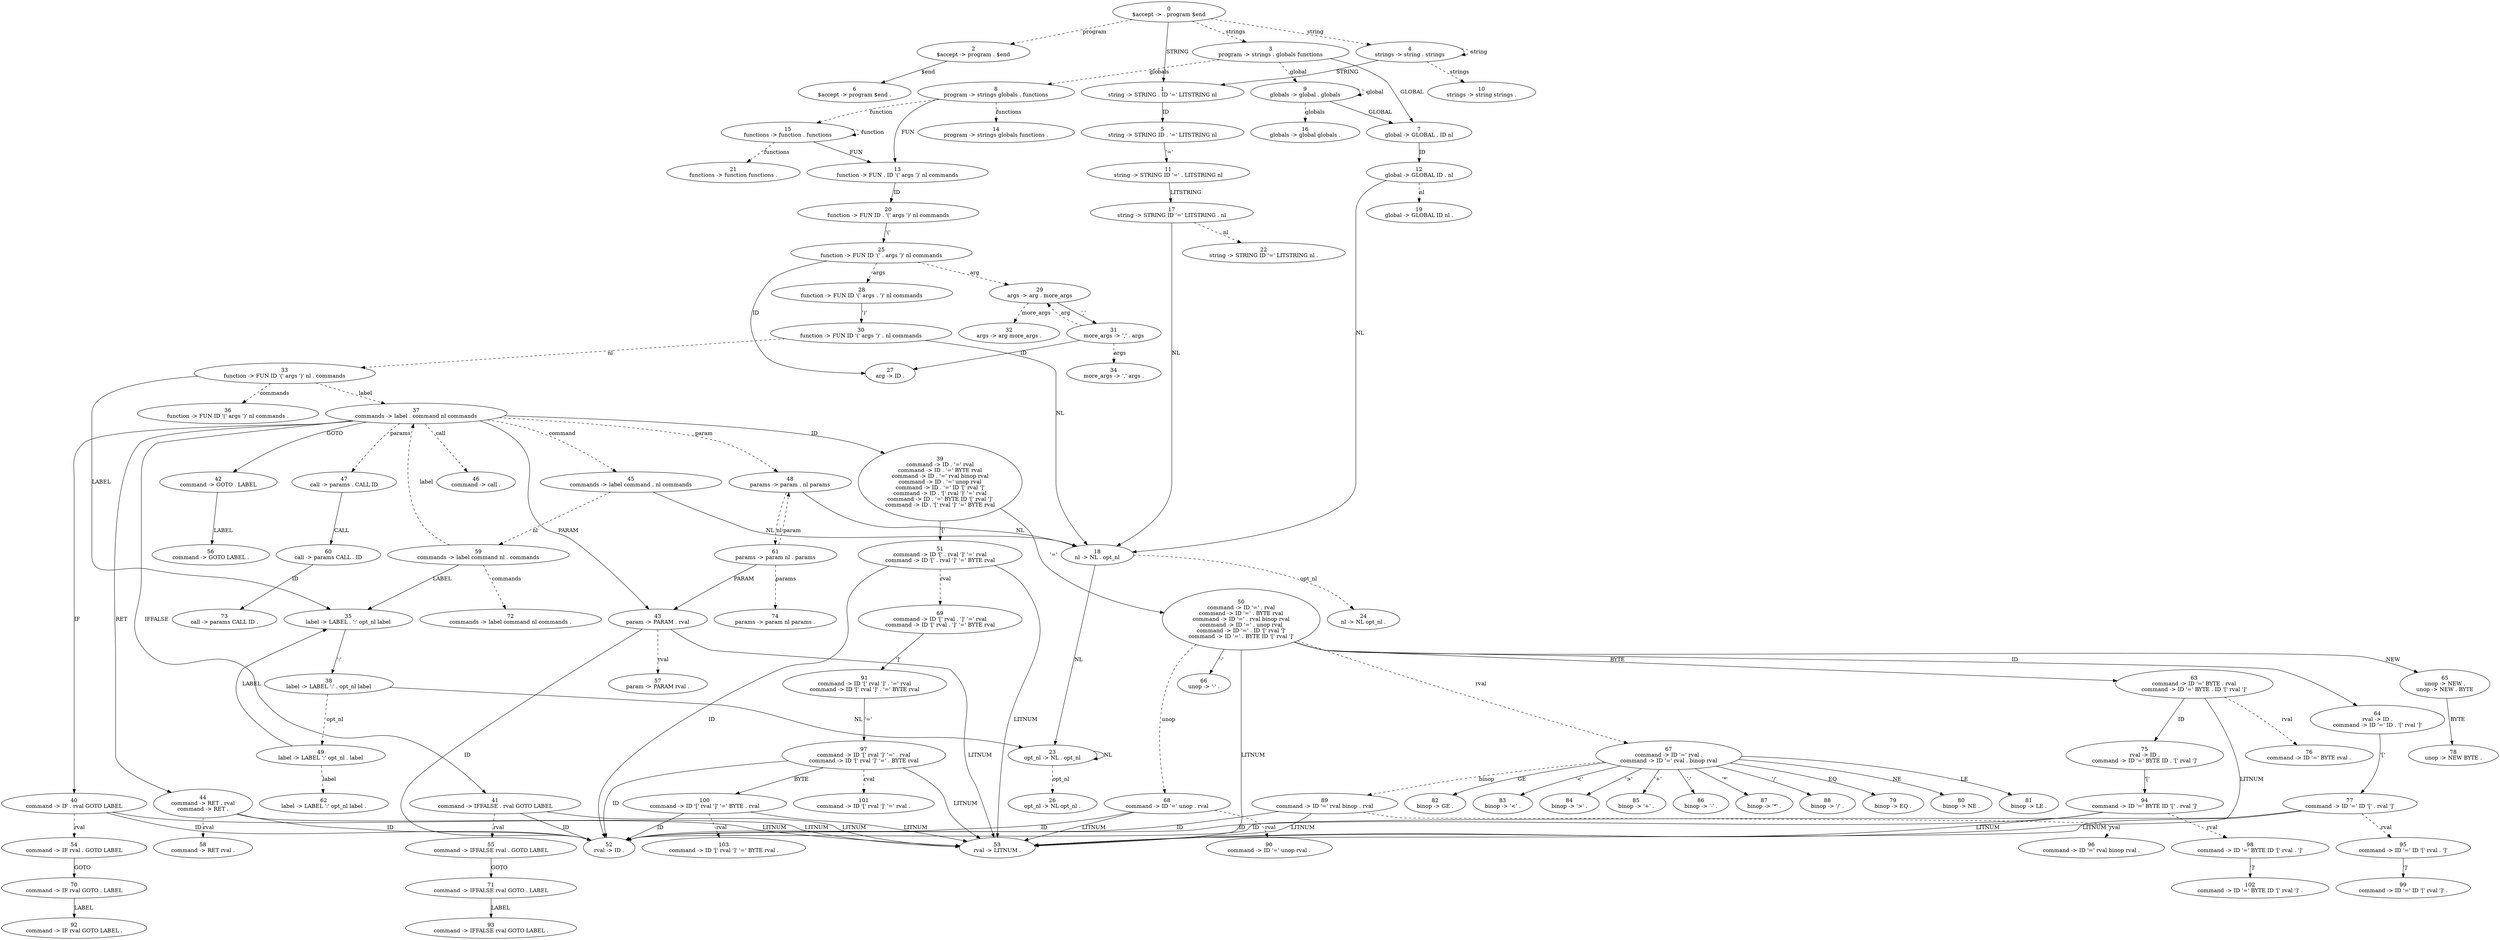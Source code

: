 // Generated by GNU Bison 2.5.
// Report bugs to <bug-bison@gnu.org>.
// Home page: <http://www.gnu.org/software/bison/>.

digraph "cte.y"
{
  0 [label="0\n$accept -> . program $end"]
  0 -> 1 [style=solid label="STRING"]
  0 -> 2 [style=dashed label="program"]
  0 -> 3 [style=dashed label="strings"]
  0 -> 4 [style=dashed label="string"]
  1 [label="1\nstring -> STRING . ID '=' LITSTRING nl"]
  1 -> 5 [style=solid label="ID"]
  2 [label="2\n$accept -> program . $end"]
  2 -> 6 [style=solid label="$end"]
  3 [label="3\nprogram -> strings . globals functions"]
  3 -> 7 [style=solid label="GLOBAL"]
  3 -> 8 [style=dashed label="globals"]
  3 -> 9 [style=dashed label="global"]
  4 [label="4\nstrings -> string . strings"]
  4 -> 1 [style=solid label="STRING"]
  4 -> 10 [style=dashed label="strings"]
  4 -> 4 [style=dashed label="string"]
  5 [label="5\nstring -> STRING ID . '=' LITSTRING nl"]
  5 -> 11 [style=solid label="'='"]
  6 [label="6\n$accept -> program $end ."]
  7 [label="7\nglobal -> GLOBAL . ID nl"]
  7 -> 12 [style=solid label="ID"]
  8 [label="8\nprogram -> strings globals . functions"]
  8 -> 13 [style=solid label="FUN"]
  8 -> 14 [style=dashed label="functions"]
  8 -> 15 [style=dashed label="function"]
  9 [label="9\nglobals -> global . globals"]
  9 -> 7 [style=solid label="GLOBAL"]
  9 -> 16 [style=dashed label="globals"]
  9 -> 9 [style=dashed label="global"]
  10 [label="10\nstrings -> string strings ."]
  11 [label="11\nstring -> STRING ID '=' . LITSTRING nl"]
  11 -> 17 [style=solid label="LITSTRING"]
  12 [label="12\nglobal -> GLOBAL ID . nl"]
  12 -> 18 [style=solid label="NL"]
  12 -> 19 [style=dashed label="nl"]
  13 [label="13\nfunction -> FUN . ID '(' args ')' nl commands"]
  13 -> 20 [style=solid label="ID"]
  14 [label="14\nprogram -> strings globals functions ."]
  15 [label="15\nfunctions -> function . functions"]
  15 -> 13 [style=solid label="FUN"]
  15 -> 21 [style=dashed label="functions"]
  15 -> 15 [style=dashed label="function"]
  16 [label="16\nglobals -> global globals ."]
  17 [label="17\nstring -> STRING ID '=' LITSTRING . nl"]
  17 -> 18 [style=solid label="NL"]
  17 -> 22 [style=dashed label="nl"]
  18 [label="18\nnl -> NL . opt_nl"]
  18 -> 23 [style=solid label="NL"]
  18 -> 24 [style=dashed label="opt_nl"]
  19 [label="19\nglobal -> GLOBAL ID nl ."]
  20 [label="20\nfunction -> FUN ID . '(' args ')' nl commands"]
  20 -> 25 [style=solid label="'('"]
  21 [label="21\nfunctions -> function functions ."]
  22 [label="22\nstring -> STRING ID '=' LITSTRING nl ."]
  23 [label="23\nopt_nl -> NL . opt_nl"]
  23 -> 23 [style=solid label="NL"]
  23 -> 26 [style=dashed label="opt_nl"]
  24 [label="24\nnl -> NL opt_nl ."]
  25 [label="25\nfunction -> FUN ID '(' . args ')' nl commands"]
  25 -> 27 [style=solid label="ID"]
  25 -> 28 [style=dashed label="args"]
  25 -> 29 [style=dashed label="arg"]
  26 [label="26\nopt_nl -> NL opt_nl ."]
  27 [label="27\narg -> ID ."]
  28 [label="28\nfunction -> FUN ID '(' args . ')' nl commands"]
  28 -> 30 [style=solid label="')'"]
  29 [label="29\nargs -> arg . more_args"]
  29 -> 31 [style=solid label="','"]
  29 -> 32 [style=dashed label="more_args"]
  30 [label="30\nfunction -> FUN ID '(' args ')' . nl commands"]
  30 -> 18 [style=solid label="NL"]
  30 -> 33 [style=dashed label="nl"]
  31 [label="31\nmore_args -> ',' . args"]
  31 -> 27 [style=solid label="ID"]
  31 -> 34 [style=dashed label="args"]
  31 -> 29 [style=dashed label="arg"]
  32 [label="32\nargs -> arg more_args ."]
  33 [label="33\nfunction -> FUN ID '(' args ')' nl . commands"]
  33 -> 35 [style=solid label="LABEL"]
  33 -> 36 [style=dashed label="commands"]
  33 -> 37 [style=dashed label="label"]
  34 [label="34\nmore_args -> ',' args ."]
  35 [label="35\nlabel -> LABEL . ':' opt_nl label"]
  35 -> 38 [style=solid label="':'"]
  36 [label="36\nfunction -> FUN ID '(' args ')' nl commands ."]
  37 [label="37\ncommands -> label . command nl commands"]
  37 -> 39 [style=solid label="ID"]
  37 -> 40 [style=solid label="IF"]
  37 -> 41 [style=solid label="IFFALSE"]
  37 -> 42 [style=solid label="GOTO"]
  37 -> 43 [style=solid label="PARAM"]
  37 -> 44 [style=solid label="RET"]
  37 -> 45 [style=dashed label="command"]
  37 -> 46 [style=dashed label="call"]
  37 -> 47 [style=dashed label="params"]
  37 -> 48 [style=dashed label="param"]
  38 [label="38\nlabel -> LABEL ':' . opt_nl label"]
  38 -> 23 [style=solid label="NL"]
  38 -> 49 [style=dashed label="opt_nl"]
  39 [label="39\ncommand -> ID . '=' rval\ncommand -> ID . '=' BYTE rval\ncommand -> ID . '=' rval binop rval\ncommand -> ID . '=' unop rval\ncommand -> ID . '=' ID '[' rval ']'\ncommand -> ID . '[' rval ']' '=' rval\ncommand -> ID . '=' BYTE ID '[' rval ']'\ncommand -> ID . '[' rval ']' '=' BYTE rval"]
  39 -> 50 [style=solid label="'='"]
  39 -> 51 [style=solid label="'['"]
  40 [label="40\ncommand -> IF . rval GOTO LABEL"]
  40 -> 52 [style=solid label="ID"]
  40 -> 53 [style=solid label="LITNUM"]
  40 -> 54 [style=dashed label="rval"]
  41 [label="41\ncommand -> IFFALSE . rval GOTO LABEL"]
  41 -> 52 [style=solid label="ID"]
  41 -> 53 [style=solid label="LITNUM"]
  41 -> 55 [style=dashed label="rval"]
  42 [label="42\ncommand -> GOTO . LABEL"]
  42 -> 56 [style=solid label="LABEL"]
  43 [label="43\nparam -> PARAM . rval"]
  43 -> 52 [style=solid label="ID"]
  43 -> 53 [style=solid label="LITNUM"]
  43 -> 57 [style=dashed label="rval"]
  44 [label="44\ncommand -> RET . rval\ncommand -> RET ."]
  44 -> 52 [style=solid label="ID"]
  44 -> 53 [style=solid label="LITNUM"]
  44 -> 58 [style=dashed label="rval"]
  45 [label="45\ncommands -> label command . nl commands"]
  45 -> 18 [style=solid label="NL"]
  45 -> 59 [style=dashed label="nl"]
  46 [label="46\ncommand -> call ."]
  47 [label="47\ncall -> params . CALL ID"]
  47 -> 60 [style=solid label="CALL"]
  48 [label="48\nparams -> param . nl params"]
  48 -> 18 [style=solid label="NL"]
  48 -> 61 [style=dashed label="nl"]
  49 [label="49\nlabel -> LABEL ':' opt_nl . label"]
  49 -> 35 [style=solid label="LABEL"]
  49 -> 62 [style=dashed label="label"]
  50 [label="50\ncommand -> ID '=' . rval\ncommand -> ID '=' . BYTE rval\ncommand -> ID '=' . rval binop rval\ncommand -> ID '=' . unop rval\ncommand -> ID '=' . ID '[' rval ']'\ncommand -> ID '=' . BYTE ID '[' rval ']'"]
  50 -> 63 [style=solid label="BYTE"]
  50 -> 64 [style=solid label="ID"]
  50 -> 65 [style=solid label="NEW"]
  50 -> 53 [style=solid label="LITNUM"]
  50 -> 66 [style=solid label="'-'"]
  50 -> 67 [style=dashed label="rval"]
  50 -> 68 [style=dashed label="unop"]
  51 [label="51\ncommand -> ID '[' . rval ']' '=' rval\ncommand -> ID '[' . rval ']' '=' BYTE rval"]
  51 -> 52 [style=solid label="ID"]
  51 -> 53 [style=solid label="LITNUM"]
  51 -> 69 [style=dashed label="rval"]
  52 [label="52\nrval -> ID ."]
  53 [label="53\nrval -> LITNUM ."]
  54 [label="54\ncommand -> IF rval . GOTO LABEL"]
  54 -> 70 [style=solid label="GOTO"]
  55 [label="55\ncommand -> IFFALSE rval . GOTO LABEL"]
  55 -> 71 [style=solid label="GOTO"]
  56 [label="56\ncommand -> GOTO LABEL ."]
  57 [label="57\nparam -> PARAM rval ."]
  58 [label="58\ncommand -> RET rval ."]
  59 [label="59\ncommands -> label command nl . commands"]
  59 -> 35 [style=solid label="LABEL"]
  59 -> 72 [style=dashed label="commands"]
  59 -> 37 [style=dashed label="label"]
  60 [label="60\ncall -> params CALL . ID"]
  60 -> 73 [style=solid label="ID"]
  61 [label="61\nparams -> param nl . params"]
  61 -> 43 [style=solid label="PARAM"]
  61 -> 74 [style=dashed label="params"]
  61 -> 48 [style=dashed label="param"]
  62 [label="62\nlabel -> LABEL ':' opt_nl label ."]
  63 [label="63\ncommand -> ID '=' BYTE . rval\ncommand -> ID '=' BYTE . ID '[' rval ']'"]
  63 -> 75 [style=solid label="ID"]
  63 -> 53 [style=solid label="LITNUM"]
  63 -> 76 [style=dashed label="rval"]
  64 [label="64\nrval -> ID .\ncommand -> ID '=' ID . '[' rval ']'"]
  64 -> 77 [style=solid label="'['"]
  65 [label="65\nunop -> NEW .\nunop -> NEW . BYTE"]
  65 -> 78 [style=solid label="BYTE"]
  66 [label="66\nunop -> '-' ."]
  67 [label="67\ncommand -> ID '=' rval .\ncommand -> ID '=' rval . binop rval"]
  67 -> 79 [style=solid label="EQ"]
  67 -> 80 [style=solid label="NE"]
  67 -> 81 [style=solid label="LE"]
  67 -> 82 [style=solid label="GE"]
  67 -> 83 [style=solid label="'<'"]
  67 -> 84 [style=solid label="'>'"]
  67 -> 85 [style=solid label="'+'"]
  67 -> 86 [style=solid label="'-'"]
  67 -> 87 [style=solid label="'*'"]
  67 -> 88 [style=solid label="'/'"]
  67 -> 89 [style=dashed label="binop"]
  68 [label="68\ncommand -> ID '=' unop . rval"]
  68 -> 52 [style=solid label="ID"]
  68 -> 53 [style=solid label="LITNUM"]
  68 -> 90 [style=dashed label="rval"]
  69 [label="69\ncommand -> ID '[' rval . ']' '=' rval\ncommand -> ID '[' rval . ']' '=' BYTE rval"]
  69 -> 91 [style=solid label="']'"]
  70 [label="70\ncommand -> IF rval GOTO . LABEL"]
  70 -> 92 [style=solid label="LABEL"]
  71 [label="71\ncommand -> IFFALSE rval GOTO . LABEL"]
  71 -> 93 [style=solid label="LABEL"]
  72 [label="72\ncommands -> label command nl commands ."]
  73 [label="73\ncall -> params CALL ID ."]
  74 [label="74\nparams -> param nl params ."]
  75 [label="75\nrval -> ID .\ncommand -> ID '=' BYTE ID . '[' rval ']'"]
  75 -> 94 [style=solid label="'['"]
  76 [label="76\ncommand -> ID '=' BYTE rval ."]
  77 [label="77\ncommand -> ID '=' ID '[' . rval ']'"]
  77 -> 52 [style=solid label="ID"]
  77 -> 53 [style=solid label="LITNUM"]
  77 -> 95 [style=dashed label="rval"]
  78 [label="78\nunop -> NEW BYTE ."]
  79 [label="79\nbinop -> EQ ."]
  80 [label="80\nbinop -> NE ."]
  81 [label="81\nbinop -> LE ."]
  82 [label="82\nbinop -> GE ."]
  83 [label="83\nbinop -> '<' ."]
  84 [label="84\nbinop -> '>' ."]
  85 [label="85\nbinop -> '+' ."]
  86 [label="86\nbinop -> '-' ."]
  87 [label="87\nbinop -> '*' ."]
  88 [label="88\nbinop -> '/' ."]
  89 [label="89\ncommand -> ID '=' rval binop . rval"]
  89 -> 52 [style=solid label="ID"]
  89 -> 53 [style=solid label="LITNUM"]
  89 -> 96 [style=dashed label="rval"]
  90 [label="90\ncommand -> ID '=' unop rval ."]
  91 [label="91\ncommand -> ID '[' rval ']' . '=' rval\ncommand -> ID '[' rval ']' . '=' BYTE rval"]
  91 -> 97 [style=solid label="'='"]
  92 [label="92\ncommand -> IF rval GOTO LABEL ."]
  93 [label="93\ncommand -> IFFALSE rval GOTO LABEL ."]
  94 [label="94\ncommand -> ID '=' BYTE ID '[' . rval ']'"]
  94 -> 52 [style=solid label="ID"]
  94 -> 53 [style=solid label="LITNUM"]
  94 -> 98 [style=dashed label="rval"]
  95 [label="95\ncommand -> ID '=' ID '[' rval . ']'"]
  95 -> 99 [style=solid label="']'"]
  96 [label="96\ncommand -> ID '=' rval binop rval ."]
  97 [label="97\ncommand -> ID '[' rval ']' '=' . rval\ncommand -> ID '[' rval ']' '=' . BYTE rval"]
  97 -> 100 [style=solid label="BYTE"]
  97 -> 52 [style=solid label="ID"]
  97 -> 53 [style=solid label="LITNUM"]
  97 -> 101 [style=dashed label="rval"]
  98 [label="98\ncommand -> ID '=' BYTE ID '[' rval . ']'"]
  98 -> 102 [style=solid label="']'"]
  99 [label="99\ncommand -> ID '=' ID '[' rval ']' ."]
  100 [label="100\ncommand -> ID '[' rval ']' '=' BYTE . rval"]
  100 -> 52 [style=solid label="ID"]
  100 -> 53 [style=solid label="LITNUM"]
  100 -> 103 [style=dashed label="rval"]
  101 [label="101\ncommand -> ID '[' rval ']' '=' rval ."]
  102 [label="102\ncommand -> ID '=' BYTE ID '[' rval ']' ."]
  103 [label="103\ncommand -> ID '[' rval ']' '=' BYTE rval ."]
}
